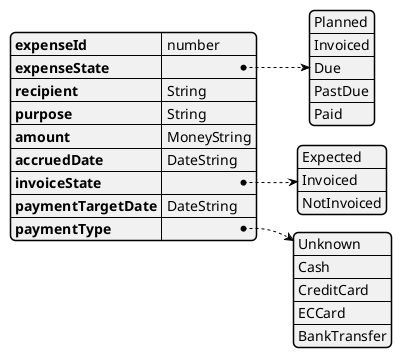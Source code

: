 @startjson
{
    "expenseId": "number",
    "expenseState": ["Planned", "Invoiced", "Due", "PastDue", "Paid"],
    "recipient": "String",
    "purpose": "String",
    "amount": "MoneyString",
    "accruedDate": "DateString",
    "invoiceState": ["Expected", "Invoiced", "NotInvoiced"],
    "paymentTargetDate": "DateString",
    "paymentType": ["Unknown", "Cash", "CreditCard", "ECCard", "BankTransfer"]
}
@endjson